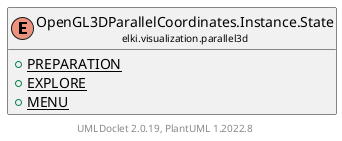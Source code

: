 @startuml
    remove .*\.(Instance|Par|Parameterizer|Factory)$
    set namespaceSeparator none
    hide empty fields
    hide empty methods

    enum "<size:14>OpenGL3DParallelCoordinates.Instance.State\n<size:10>elki.visualization.parallel3d" as elki.visualization.parallel3d.OpenGL3DParallelCoordinates.Instance.State [[OpenGL3DParallelCoordinates.Instance.State.html]] {
        {static} +PREPARATION
        {static} +EXPLORE
        {static} +MENU
    }

    class "<size:14>OpenGL3DParallelCoordinates.Instance\n<size:10>elki.visualization.parallel3d" as elki.visualization.parallel3d.OpenGL3DParallelCoordinates.Instance<O extends NumberVector> [[OpenGL3DParallelCoordinates.Instance.html]]

    elki.visualization.parallel3d.OpenGL3DParallelCoordinates.Instance +-- elki.visualization.parallel3d.OpenGL3DParallelCoordinates.Instance.State

    center footer UMLDoclet 2.0.19, PlantUML 1.2022.8
@enduml
